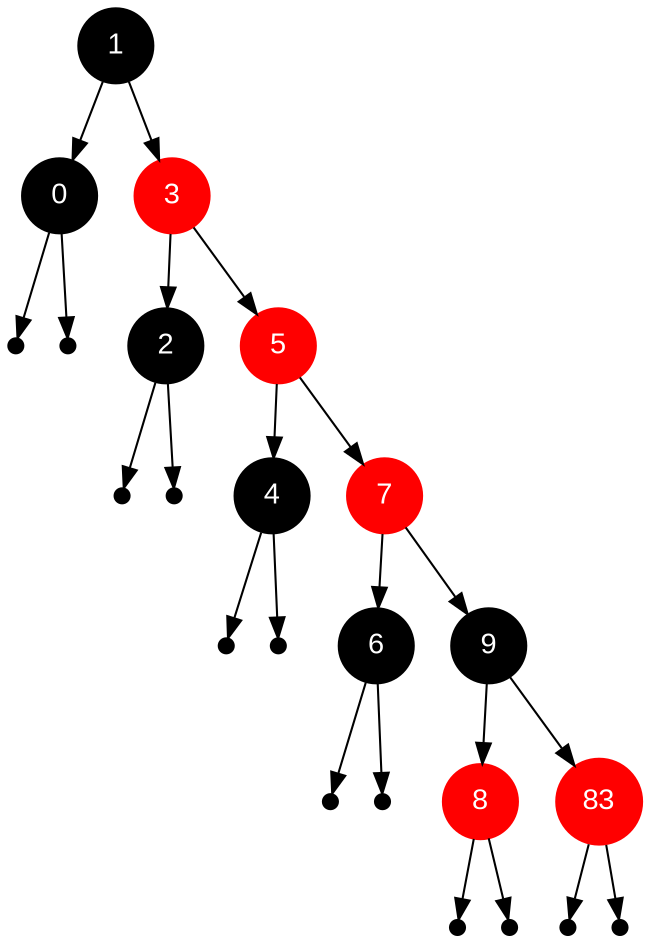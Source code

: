 digraph RBTree {
  node [fontname="Arial"];
  "0xaaaaaaac14f0" [label="1", shape=circle, style=filled, color=black, fillcolor=black, fontcolor=white];
  "0xaaaaaaac14f0" -> "0xaaaaaaac12c0";
  "0xaaaaaaac12c0" [label="0", shape=circle, style=filled, color=black, fillcolor=black, fontcolor=white];
  null0xaaaaaaac12c0L [shape=point, width=0.1];
  "0xaaaaaaac12c0" -> null0xaaaaaaac12c0L;
  null0xaaaaaaac12c0R [shape=point, width=0.1];
  "0xaaaaaaac12c0" -> null0xaaaaaaac12c0R;
  "0xaaaaaaac14f0" -> "0xaaaaaaac1960";
  "0xaaaaaaac1960" [label="3", shape=circle, style=filled, color=red, fillcolor=red, fontcolor=white];
  "0xaaaaaaac1960" -> "0xaaaaaaac1520";
  "0xaaaaaaac1520" [label="2", shape=circle, style=filled, color=black, fillcolor=black, fontcolor=white];
  null0xaaaaaaac1520L [shape=point, width=0.1];
  "0xaaaaaaac1520" -> null0xaaaaaaac1520L;
  null0xaaaaaaac1520R [shape=point, width=0.1];
  "0xaaaaaaac1520" -> null0xaaaaaaac1520R;
  "0xaaaaaaac1960" -> "0xaaaaaaac19c0";
  "0xaaaaaaac19c0" [label="5", shape=circle, style=filled, color=red, fillcolor=red, fontcolor=white];
  "0xaaaaaaac19c0" -> "0xaaaaaaac1990";
  "0xaaaaaaac1990" [label="4", shape=circle, style=filled, color=black, fillcolor=black, fontcolor=white];
  null0xaaaaaaac1990L [shape=point, width=0.1];
  "0xaaaaaaac1990" -> null0xaaaaaaac1990L;
  null0xaaaaaaac1990R [shape=point, width=0.1];
  "0xaaaaaaac1990" -> null0xaaaaaaac1990R;
  "0xaaaaaaac19c0" -> "0xaaaaaaac1a20";
  "0xaaaaaaac1a20" [label="7", shape=circle, style=filled, color=red, fillcolor=red, fontcolor=white];
  "0xaaaaaaac1a20" -> "0xaaaaaaac19f0";
  "0xaaaaaaac19f0" [label="6", shape=circle, style=filled, color=black, fillcolor=black, fontcolor=white];
  null0xaaaaaaac19f0L [shape=point, width=0.1];
  "0xaaaaaaac19f0" -> null0xaaaaaaac19f0L;
  null0xaaaaaaac19f0R [shape=point, width=0.1];
  "0xaaaaaaac19f0" -> null0xaaaaaaac19f0R;
  "0xaaaaaaac1a20" -> "0xaaaaaaac1a80";
  "0xaaaaaaac1a80" [label="9", shape=circle, style=filled, color=black, fillcolor=black, fontcolor=white];
  "0xaaaaaaac1a80" -> "0xaaaaaaac1a50";
  "0xaaaaaaac1a50" [label="8", shape=circle, style=filled, color=red, fillcolor=red, fontcolor=white];
  null0xaaaaaaac1a50L [shape=point, width=0.1];
  "0xaaaaaaac1a50" -> null0xaaaaaaac1a50L;
  null0xaaaaaaac1a50R [shape=point, width=0.1];
  "0xaaaaaaac1a50" -> null0xaaaaaaac1a50R;
  "0xaaaaaaac1a80" -> "0xaaaaaaac1ab0";
  "0xaaaaaaac1ab0" [label="83", shape=circle, style=filled, color=red, fillcolor=red, fontcolor=white];
  null0xaaaaaaac1ab0L [shape=point, width=0.1];
  "0xaaaaaaac1ab0" -> null0xaaaaaaac1ab0L;
  null0xaaaaaaac1ab0R [shape=point, width=0.1];
  "0xaaaaaaac1ab0" -> null0xaaaaaaac1ab0R;
}
